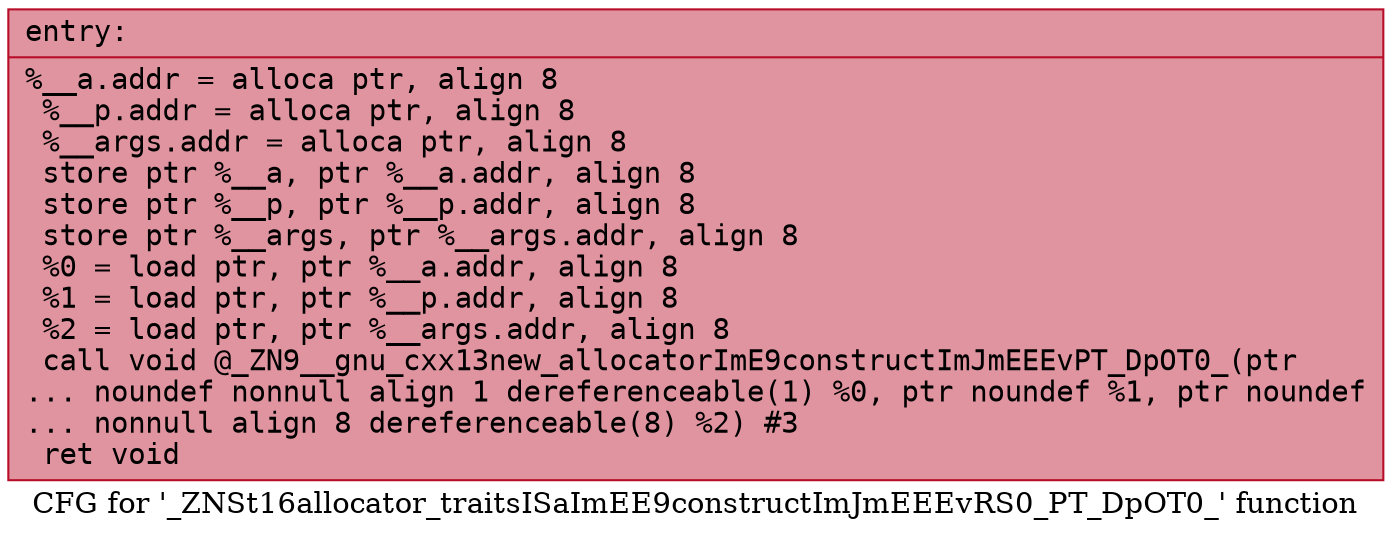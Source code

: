 digraph "CFG for '_ZNSt16allocator_traitsISaImEE9constructImJmEEEvRS0_PT_DpOT0_' function" {
	label="CFG for '_ZNSt16allocator_traitsISaImEE9constructImJmEEEvRS0_PT_DpOT0_' function";

	Node0x556c3c8329d0 [shape=record,color="#b70d28ff", style=filled, fillcolor="#b70d2870" fontname="Courier",label="{entry:\l|  %__a.addr = alloca ptr, align 8\l  %__p.addr = alloca ptr, align 8\l  %__args.addr = alloca ptr, align 8\l  store ptr %__a, ptr %__a.addr, align 8\l  store ptr %__p, ptr %__p.addr, align 8\l  store ptr %__args, ptr %__args.addr, align 8\l  %0 = load ptr, ptr %__a.addr, align 8\l  %1 = load ptr, ptr %__p.addr, align 8\l  %2 = load ptr, ptr %__args.addr, align 8\l  call void @_ZN9__gnu_cxx13new_allocatorImE9constructImJmEEEvPT_DpOT0_(ptr\l... noundef nonnull align 1 dereferenceable(1) %0, ptr noundef %1, ptr noundef\l... nonnull align 8 dereferenceable(8) %2) #3\l  ret void\l}"];
}

